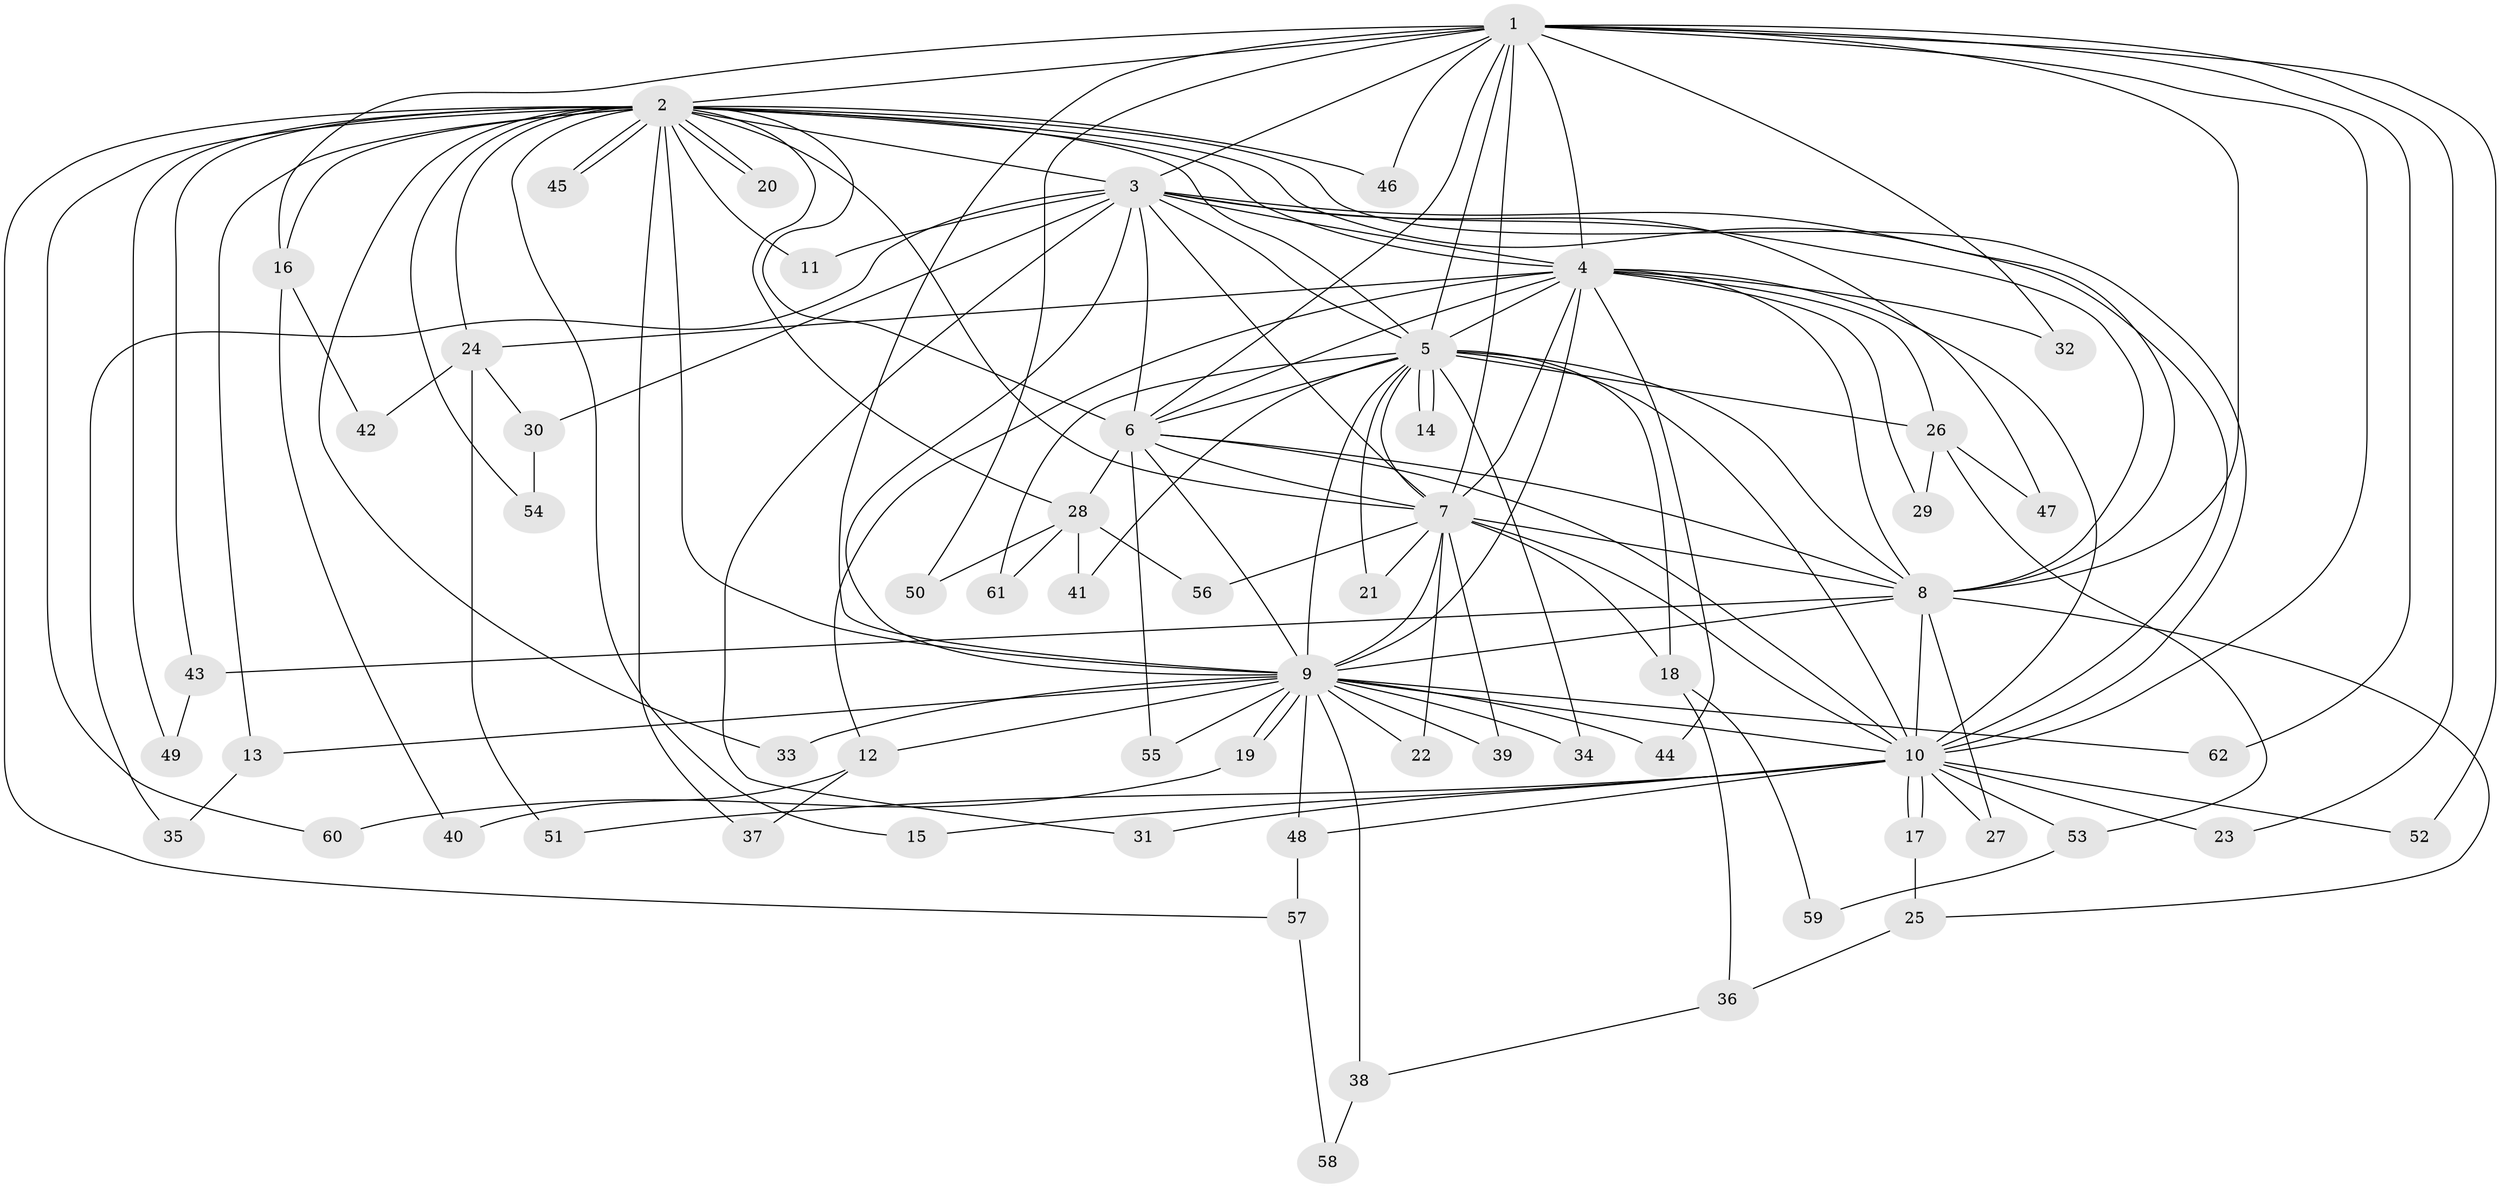 // Generated by graph-tools (version 1.1) at 2025/44/03/09/25 04:44:59]
// undirected, 62 vertices, 149 edges
graph export_dot {
graph [start="1"]
  node [color=gray90,style=filled];
  1;
  2;
  3;
  4;
  5;
  6;
  7;
  8;
  9;
  10;
  11;
  12;
  13;
  14;
  15;
  16;
  17;
  18;
  19;
  20;
  21;
  22;
  23;
  24;
  25;
  26;
  27;
  28;
  29;
  30;
  31;
  32;
  33;
  34;
  35;
  36;
  37;
  38;
  39;
  40;
  41;
  42;
  43;
  44;
  45;
  46;
  47;
  48;
  49;
  50;
  51;
  52;
  53;
  54;
  55;
  56;
  57;
  58;
  59;
  60;
  61;
  62;
  1 -- 2;
  1 -- 3;
  1 -- 4;
  1 -- 5;
  1 -- 6;
  1 -- 7;
  1 -- 8;
  1 -- 9;
  1 -- 10;
  1 -- 16;
  1 -- 23;
  1 -- 32;
  1 -- 46;
  1 -- 50;
  1 -- 52;
  1 -- 62;
  2 -- 3;
  2 -- 4;
  2 -- 5;
  2 -- 6;
  2 -- 7;
  2 -- 8;
  2 -- 9;
  2 -- 10;
  2 -- 11;
  2 -- 13;
  2 -- 15;
  2 -- 16;
  2 -- 20;
  2 -- 20;
  2 -- 24;
  2 -- 28;
  2 -- 33;
  2 -- 37;
  2 -- 43;
  2 -- 45;
  2 -- 45;
  2 -- 46;
  2 -- 49;
  2 -- 54;
  2 -- 57;
  2 -- 60;
  3 -- 4;
  3 -- 5;
  3 -- 6;
  3 -- 7;
  3 -- 8;
  3 -- 9;
  3 -- 10;
  3 -- 11;
  3 -- 30;
  3 -- 31;
  3 -- 35;
  3 -- 47;
  4 -- 5;
  4 -- 6;
  4 -- 7;
  4 -- 8;
  4 -- 9;
  4 -- 10;
  4 -- 12;
  4 -- 24;
  4 -- 26;
  4 -- 29;
  4 -- 32;
  4 -- 44;
  5 -- 6;
  5 -- 7;
  5 -- 8;
  5 -- 9;
  5 -- 10;
  5 -- 14;
  5 -- 14;
  5 -- 18;
  5 -- 21;
  5 -- 26;
  5 -- 34;
  5 -- 41;
  5 -- 61;
  6 -- 7;
  6 -- 8;
  6 -- 9;
  6 -- 10;
  6 -- 28;
  6 -- 55;
  7 -- 8;
  7 -- 9;
  7 -- 10;
  7 -- 18;
  7 -- 21;
  7 -- 22;
  7 -- 39;
  7 -- 56;
  8 -- 9;
  8 -- 10;
  8 -- 25;
  8 -- 27;
  8 -- 43;
  9 -- 10;
  9 -- 12;
  9 -- 13;
  9 -- 19;
  9 -- 19;
  9 -- 22;
  9 -- 33;
  9 -- 34;
  9 -- 38;
  9 -- 39;
  9 -- 44;
  9 -- 48;
  9 -- 55;
  9 -- 62;
  10 -- 15;
  10 -- 17;
  10 -- 17;
  10 -- 23;
  10 -- 27;
  10 -- 31;
  10 -- 48;
  10 -- 51;
  10 -- 52;
  10 -- 53;
  12 -- 37;
  12 -- 40;
  13 -- 35;
  16 -- 40;
  16 -- 42;
  17 -- 25;
  18 -- 36;
  18 -- 59;
  19 -- 60;
  24 -- 30;
  24 -- 42;
  24 -- 51;
  25 -- 36;
  26 -- 29;
  26 -- 47;
  26 -- 53;
  28 -- 41;
  28 -- 50;
  28 -- 56;
  28 -- 61;
  30 -- 54;
  36 -- 38;
  38 -- 58;
  43 -- 49;
  48 -- 57;
  53 -- 59;
  57 -- 58;
}
